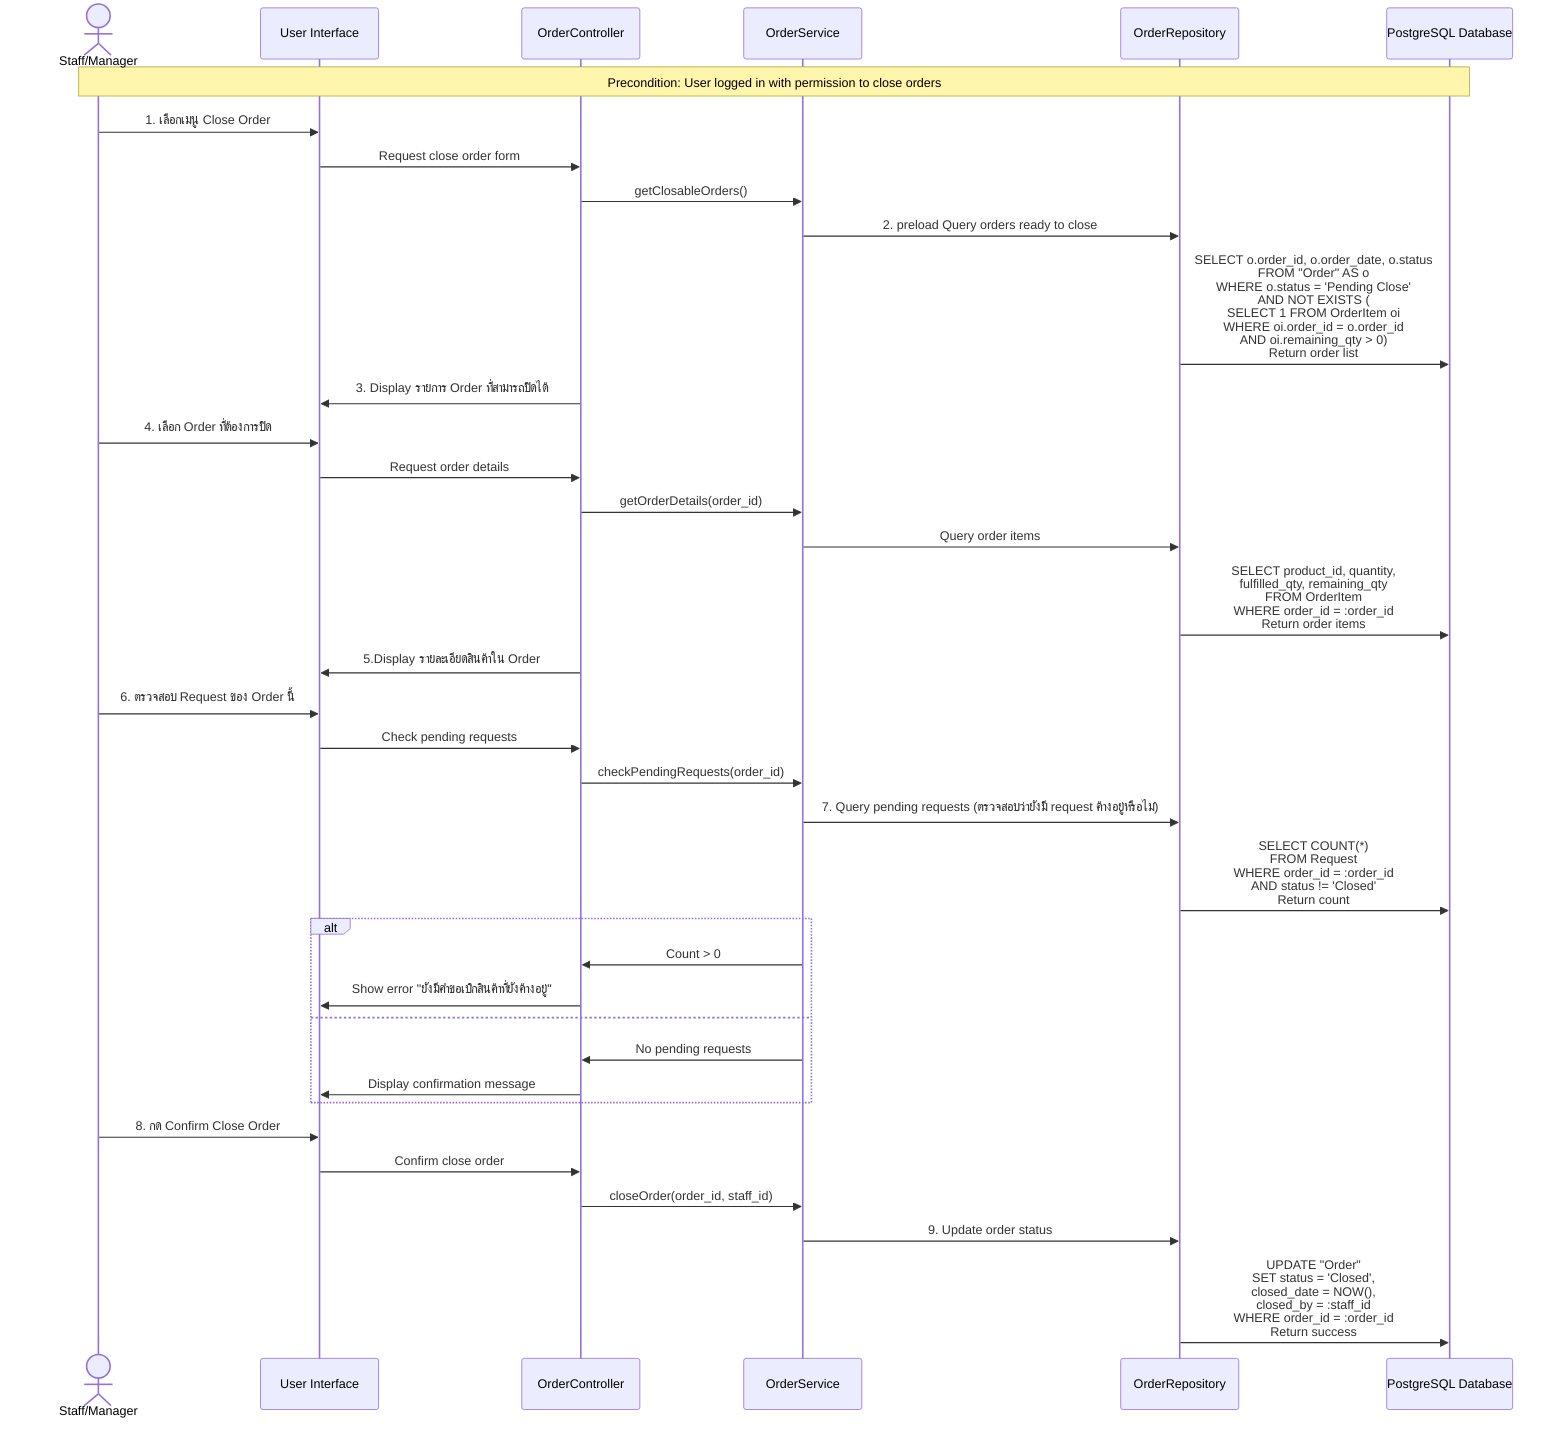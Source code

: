 sequenceDiagram
    actor Staff as Staff/Manager
    participant UI as User Interface
    participant Controller as OrderController
    participant Service as OrderService
    participant Repo as OrderRepository
    participant DB as PostgreSQL Database

    Note over Staff,DB: Precondition: User logged in with permission to close orders

    Staff->>UI: 1. เลือกเมนู Close Order
    UI->>Controller: Request close order form
    Controller->>Service: getClosableOrders()
    Service->>Repo: 2. preload Query orders ready to close
    Repo->>DB: SELECT o.order_id, o.order_date, o.status<br/>FROM "Order" AS o<br/>WHERE o.status = 'Pending Close'<br/>AND NOT EXISTS (<br/>SELECT 1 FROM OrderItem oi<br/>WHERE oi.order_id = o.order_id<br/>AND oi.remaining_qty > 0)<br/>Return order list
    
    Controller->>UI: 3. Display รายการ Order ที่สามารถปิดได้
    
    Staff->>UI: 4. เลือก Order ที่ต้องการปิด
    UI->>Controller: Request order details
    Controller->>Service: getOrderDetails(order_id)
    Service->>Repo: Query order items
    Repo->>DB:  SELECT product_id, quantity,<br/>fulfilled_qty, remaining_qty<br/>FROM OrderItem<br/>WHERE order_id = :order_id<br/>Return order items
    
    Controller->>UI: 5.Display รายละเอียดสินค้าใน Order
    
    Staff->>UI: 6. ตรวจสอบ Request ของ Order นี้
    UI->>Controller: Check pending requests
    Controller->>Service: checkPendingRequests(order_id)
    Service->>Repo: 7. Query pending requests (ตรวจสอบว่ายังมี request ค้างอยู่หรือไม่)
    Repo->>DB: SELECT COUNT(*)<br/>FROM Request<br/>WHERE order_id = :order_id<br/>AND status != 'Closed'<br/>Return count
    
    alt 
        Service->>Controller: Count > 0 
        Controller->>UI: Show error "ยังมีคำขอเบิกสินค้าที่ยังค้างอยู่"
    else
        Service->>Controller: No pending requests
        Controller->>UI: Display confirmation message
    end
    
    Staff->>UI: 8. กด Confirm Close Order
    UI->>Controller: Confirm close order
    Controller->>Service: closeOrder(order_id, staff_id)
    Service->>Repo: 9. Update order status
    Repo->>DB: UPDATE "Order"<br/>SET status = 'Closed',<br/>closed_date = NOW(),<br/>closed_by = :staff_id<br/>WHERE order_id = :order_id<br/>Return success